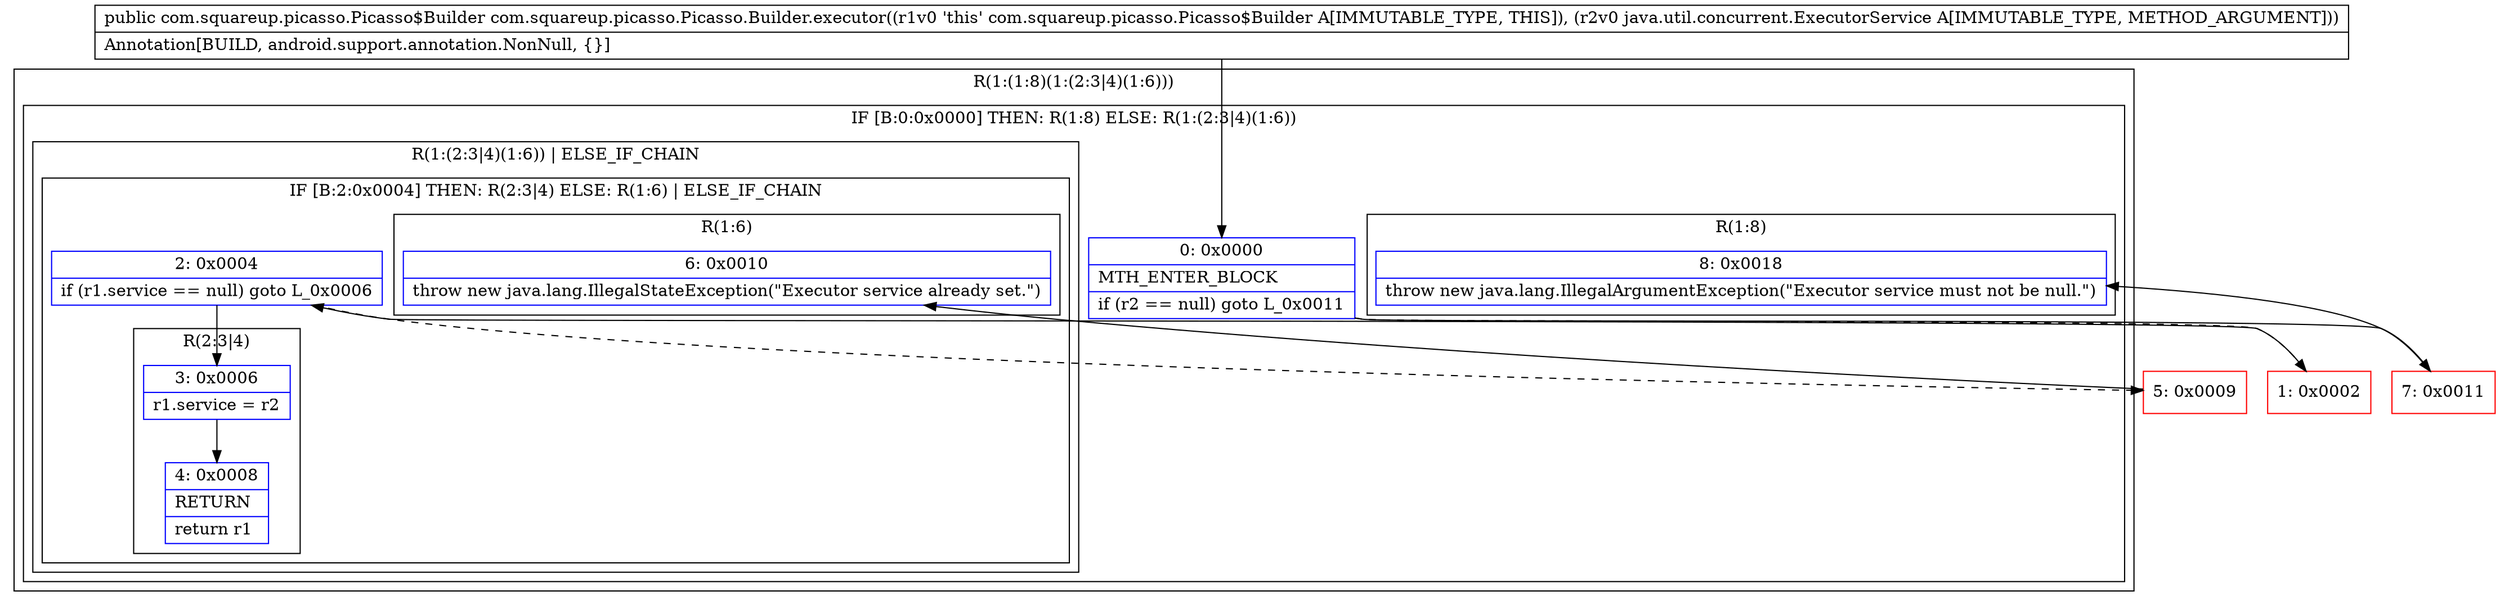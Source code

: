 digraph "CFG forcom.squareup.picasso.Picasso.Builder.executor(Ljava\/util\/concurrent\/ExecutorService;)Lcom\/squareup\/picasso\/Picasso$Builder;" {
subgraph cluster_Region_1129608090 {
label = "R(1:(1:8)(1:(2:3|4)(1:6)))";
node [shape=record,color=blue];
subgraph cluster_IfRegion_666266606 {
label = "IF [B:0:0x0000] THEN: R(1:8) ELSE: R(1:(2:3|4)(1:6))";
node [shape=record,color=blue];
Node_0 [shape=record,label="{0\:\ 0x0000|MTH_ENTER_BLOCK\l|if (r2 == null) goto L_0x0011\l}"];
subgraph cluster_Region_1629797559 {
label = "R(1:8)";
node [shape=record,color=blue];
Node_8 [shape=record,label="{8\:\ 0x0018|throw new java.lang.IllegalArgumentException(\"Executor service must not be null.\")\l}"];
}
subgraph cluster_Region_221760388 {
label = "R(1:(2:3|4)(1:6)) | ELSE_IF_CHAIN\l";
node [shape=record,color=blue];
subgraph cluster_IfRegion_1830789403 {
label = "IF [B:2:0x0004] THEN: R(2:3|4) ELSE: R(1:6) | ELSE_IF_CHAIN\l";
node [shape=record,color=blue];
Node_2 [shape=record,label="{2\:\ 0x0004|if (r1.service == null) goto L_0x0006\l}"];
subgraph cluster_Region_2036485709 {
label = "R(2:3|4)";
node [shape=record,color=blue];
Node_3 [shape=record,label="{3\:\ 0x0006|r1.service = r2\l}"];
Node_4 [shape=record,label="{4\:\ 0x0008|RETURN\l|return r1\l}"];
}
subgraph cluster_Region_1038582994 {
label = "R(1:6)";
node [shape=record,color=blue];
Node_6 [shape=record,label="{6\:\ 0x0010|throw new java.lang.IllegalStateException(\"Executor service already set.\")\l}"];
}
}
}
}
}
Node_1 [shape=record,color=red,label="{1\:\ 0x0002}"];
Node_5 [shape=record,color=red,label="{5\:\ 0x0009}"];
Node_7 [shape=record,color=red,label="{7\:\ 0x0011}"];
MethodNode[shape=record,label="{public com.squareup.picasso.Picasso$Builder com.squareup.picasso.Picasso.Builder.executor((r1v0 'this' com.squareup.picasso.Picasso$Builder A[IMMUTABLE_TYPE, THIS]), (r2v0 java.util.concurrent.ExecutorService A[IMMUTABLE_TYPE, METHOD_ARGUMENT]))  | Annotation[BUILD, android.support.annotation.NonNull, \{\}]\l}"];
MethodNode -> Node_0;
Node_0 -> Node_1[style=dashed];
Node_0 -> Node_7;
Node_2 -> Node_3;
Node_2 -> Node_5[style=dashed];
Node_3 -> Node_4;
Node_1 -> Node_2;
Node_5 -> Node_6;
Node_7 -> Node_8;
}

